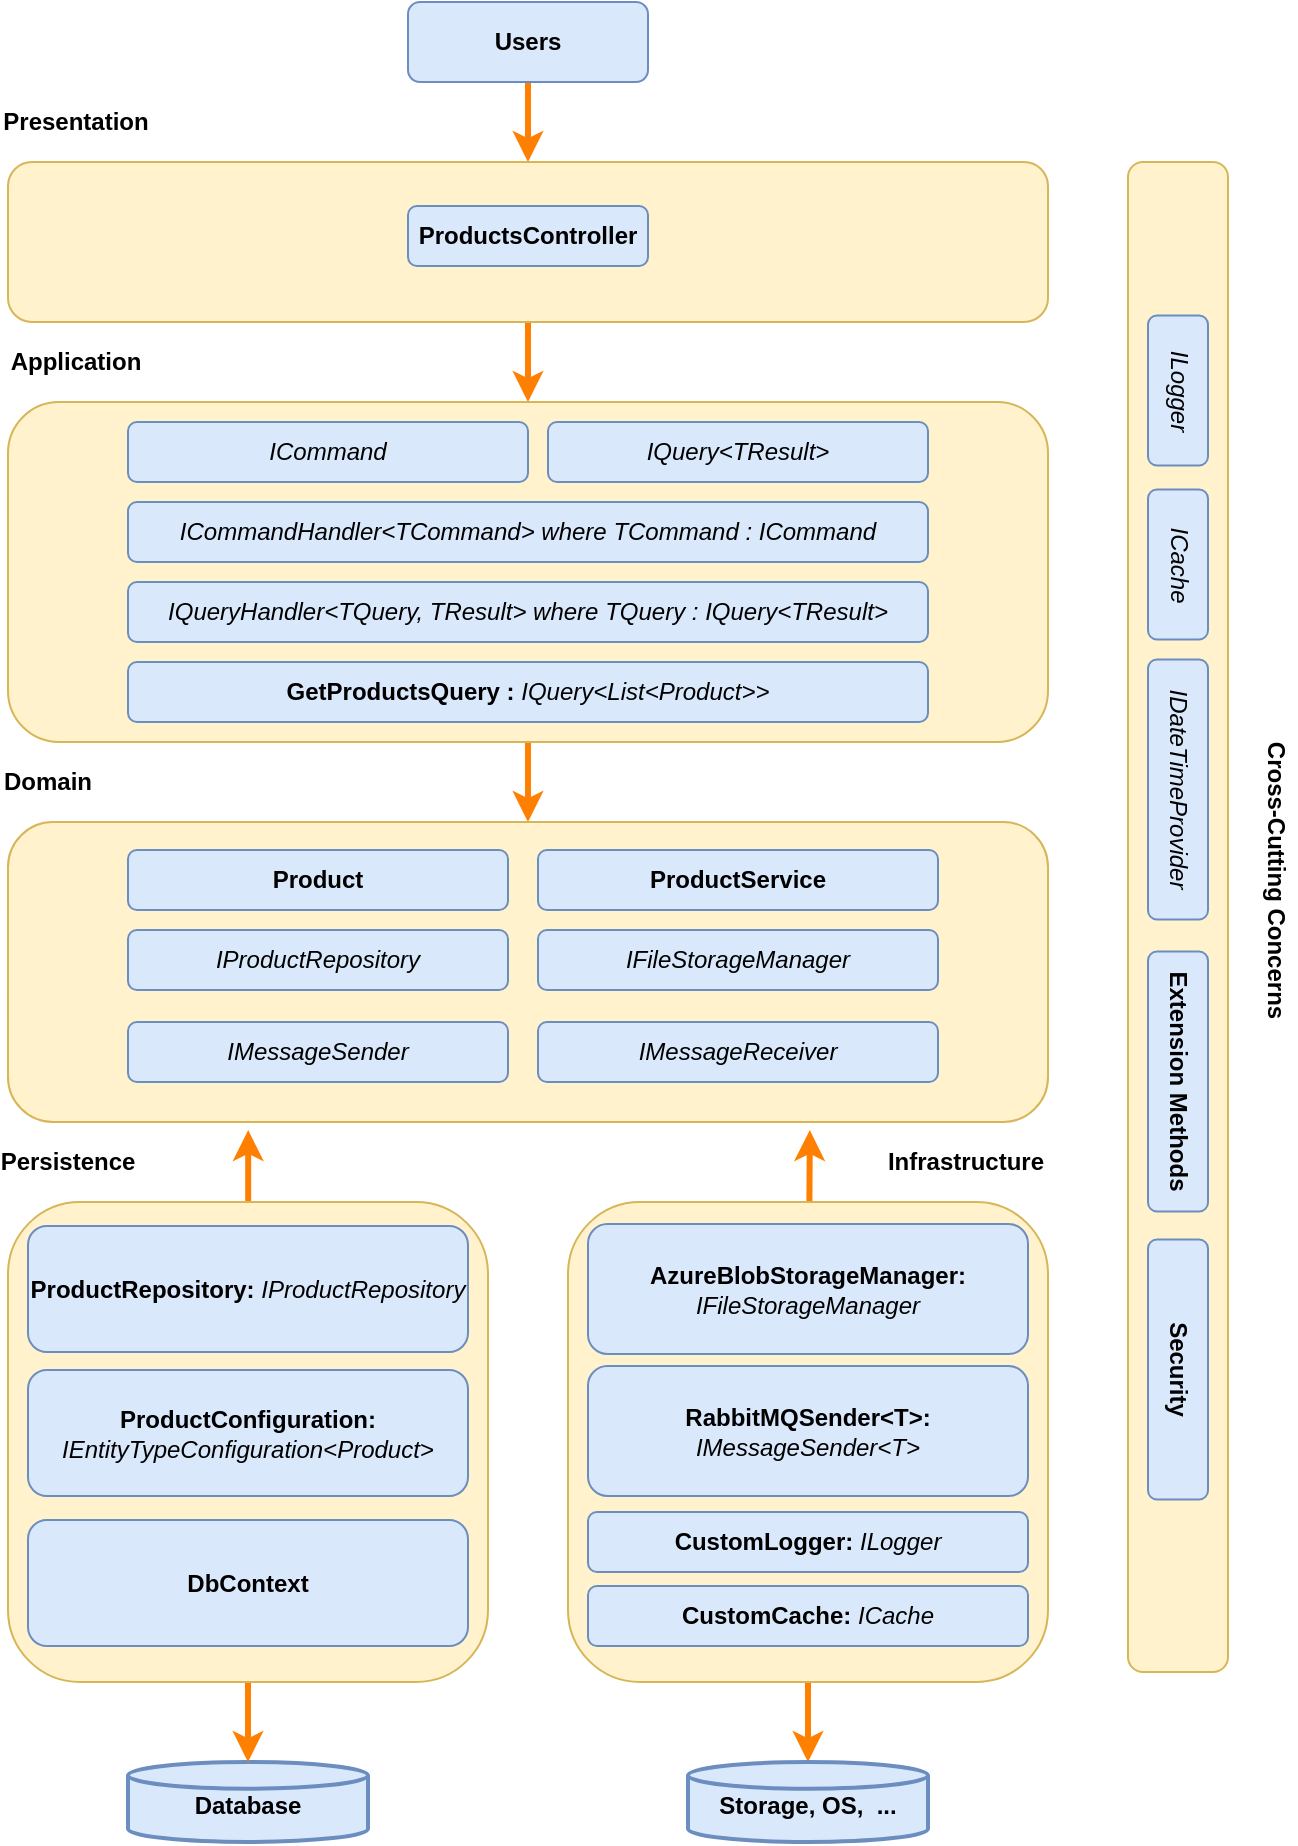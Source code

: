 <mxfile version="12.5.6"><diagram id="rOsOsXzstShcfSepX0iM" name="Page-1"><mxGraphModel dx="868" dy="460" grid="1" gridSize="10" guides="1" tooltips="1" connect="1" arrows="1" fold="1" page="1" pageScale="1" pageWidth="850" pageHeight="1100" math="0" shadow="0"><root><mxCell id="0"/><mxCell id="1" parent="0"/><mxCell id="hoIVqcJ50_7qzDen5r93-67" style="edgeStyle=none;rounded=0;orthogonalLoop=1;jettySize=auto;html=1;entryX=0.5;entryY=0;entryDx=0;entryDy=0;strokeColor=#FF8000;strokeWidth=3;fontColor=#000000;" parent="1" source="hoIVqcJ50_7qzDen5r93-1" target="hoIVqcJ50_7qzDen5r93-2" edge="1"><mxGeometry relative="1" as="geometry"/></mxCell><mxCell id="hoIVqcJ50_7qzDen5r93-1" value="Users" style="rounded=1;whiteSpace=wrap;html=1;fontStyle=1;fillColor=#dae8fc;strokeColor=#6c8ebf;" parent="1" vertex="1"><mxGeometry x="280" width="120" height="40" as="geometry"/></mxCell><mxCell id="hoIVqcJ50_7qzDen5r93-66" style="edgeStyle=none;rounded=0;orthogonalLoop=1;jettySize=auto;html=1;entryX=0.5;entryY=0;entryDx=0;entryDy=0;strokeColor=#FF8000;strokeWidth=3;fontColor=#000000;" parent="1" source="hoIVqcJ50_7qzDen5r93-2" target="hoIVqcJ50_7qzDen5r93-3" edge="1"><mxGeometry relative="1" as="geometry"/></mxCell><mxCell id="hoIVqcJ50_7qzDen5r93-2" value="" style="rounded=1;whiteSpace=wrap;html=1;fontStyle=1;fillColor=#fff2cc;strokeColor=#d6b656;" parent="1" vertex="1"><mxGeometry x="80" y="80" width="520" height="80" as="geometry"/></mxCell><mxCell id="hoIVqcJ50_7qzDen5r93-8" value="" style="edgeStyle=orthogonalEdgeStyle;rounded=0;orthogonalLoop=1;jettySize=auto;html=1;strokeWidth=3;strokeColor=#FF8000;" parent="1" source="hoIVqcJ50_7qzDen5r93-3" target="hoIVqcJ50_7qzDen5r93-4" edge="1"><mxGeometry relative="1" as="geometry"><Array as="points"><mxPoint x="400" y="300"/><mxPoint x="400" y="300"/></Array></mxGeometry></mxCell><mxCell id="hoIVqcJ50_7qzDen5r93-3" value="" style="rounded=1;whiteSpace=wrap;html=1;fontStyle=1;fillColor=#fff2cc;strokeColor=#d6b656;" parent="1" vertex="1"><mxGeometry x="80" y="200" width="520" height="170" as="geometry"/></mxCell><mxCell id="hoIVqcJ50_7qzDen5r93-4" value="" style="rounded=1;whiteSpace=wrap;html=1;fontStyle=1;fillColor=#fff2cc;strokeColor=#d6b656;" parent="1" vertex="1"><mxGeometry x="80" y="410" width="520" height="150" as="geometry"/></mxCell><mxCell id="hoIVqcJ50_7qzDen5r93-5" value="Database" style="strokeWidth=2;html=1;shape=mxgraph.flowchart.database;whiteSpace=wrap;fontStyle=1;spacingTop=3;fillColor=#dae8fc;strokeColor=#6c8ebf;" parent="1" vertex="1"><mxGeometry x="140" y="880" width="120" height="40" as="geometry"/></mxCell><mxCell id="hoIVqcJ50_7qzDen5r93-61" style="edgeStyle=none;rounded=0;orthogonalLoop=1;jettySize=auto;html=1;entryX=0.231;entryY=1.027;entryDx=0;entryDy=0;entryPerimeter=0;strokeColor=#FF8000;strokeWidth=3;fontColor=#000000;" parent="1" source="hoIVqcJ50_7qzDen5r93-13" target="hoIVqcJ50_7qzDen5r93-4" edge="1"><mxGeometry relative="1" as="geometry"/></mxCell><mxCell id="hoIVqcJ50_7qzDen5r93-64" style="edgeStyle=none;rounded=0;orthogonalLoop=1;jettySize=auto;html=1;entryX=0.5;entryY=0;entryDx=0;entryDy=0;entryPerimeter=0;strokeColor=#FF8000;strokeWidth=3;fontColor=#000000;" parent="1" source="hoIVqcJ50_7qzDen5r93-13" target="hoIVqcJ50_7qzDen5r93-5" edge="1"><mxGeometry relative="1" as="geometry"/></mxCell><mxCell id="hoIVqcJ50_7qzDen5r93-13" value="" style="rounded=1;whiteSpace=wrap;html=1;fontStyle=1;fillColor=#fff2cc;strokeColor=#d6b656;" parent="1" vertex="1"><mxGeometry x="80" y="600" width="240" height="240" as="geometry"/></mxCell><mxCell id="hoIVqcJ50_7qzDen5r93-63" style="edgeStyle=none;rounded=0;orthogonalLoop=1;jettySize=auto;html=1;entryX=0.771;entryY=1.027;entryDx=0;entryDy=0;entryPerimeter=0;strokeColor=#FF8000;strokeWidth=3;fontColor=#000000;" parent="1" source="hoIVqcJ50_7qzDen5r93-14" target="hoIVqcJ50_7qzDen5r93-4" edge="1"><mxGeometry relative="1" as="geometry"/></mxCell><mxCell id="hoIVqcJ50_7qzDen5r93-65" style="edgeStyle=none;rounded=0;orthogonalLoop=1;jettySize=auto;html=1;entryX=0.5;entryY=0;entryDx=0;entryDy=0;entryPerimeter=0;strokeColor=#FF8000;strokeWidth=3;fontColor=#000000;" parent="1" source="hoIVqcJ50_7qzDen5r93-14" target="hoIVqcJ50_7qzDen5r93-15" edge="1"><mxGeometry relative="1" as="geometry"/></mxCell><mxCell id="hoIVqcJ50_7qzDen5r93-14" value="" style="rounded=1;whiteSpace=wrap;html=1;fontStyle=1;fillColor=#fff2cc;strokeColor=#d6b656;" parent="1" vertex="1"><mxGeometry x="360" y="600" width="240" height="240" as="geometry"/></mxCell><mxCell id="hoIVqcJ50_7qzDen5r93-15" value="Storage, OS,&amp;nbsp; ..." style="strokeWidth=2;html=1;shape=mxgraph.flowchart.database;whiteSpace=wrap;fontStyle=1;spacingTop=3;fillColor=#dae8fc;strokeColor=#6c8ebf;" parent="1" vertex="1"><mxGeometry x="420" y="880" width="120" height="40" as="geometry"/></mxCell><mxCell id="hoIVqcJ50_7qzDen5r93-22" value="" style="rounded=1;whiteSpace=wrap;html=1;fontStyle=1;fillColor=#fff2cc;strokeColor=#d6b656;rotation=90;" parent="1" vertex="1"><mxGeometry x="287.5" y="432.5" width="755" height="50" as="geometry"/></mxCell><mxCell id="hoIVqcJ50_7qzDen5r93-45" value="ProductsController" style="rounded=1;whiteSpace=wrap;html=1;fillColor=#dae8fc;align=center;fontStyle=1;strokeColor=#6c8ebf;" parent="1" vertex="1"><mxGeometry x="280" y="102" width="120" height="30" as="geometry"/></mxCell><mxCell id="hoIVqcJ50_7qzDen5r93-46" value="ICommand" style="rounded=1;whiteSpace=wrap;html=1;fillColor=#dae8fc;align=center;strokeColor=#6c8ebf;fontStyle=2" parent="1" vertex="1"><mxGeometry x="140" y="210" width="200" height="30" as="geometry"/></mxCell><mxCell id="hoIVqcJ50_7qzDen5r93-47" value="IQuery&amp;lt;TResult&amp;gt;" style="rounded=1;whiteSpace=wrap;html=1;fillColor=#dae8fc;align=center;strokeColor=#6c8ebf;fontStyle=2" parent="1" vertex="1"><mxGeometry x="350" y="210" width="190" height="30" as="geometry"/></mxCell><mxCell id="hoIVqcJ50_7qzDen5r93-48" value="GetProductsQuery : &lt;i style=&quot;font-weight: normal&quot;&gt;IQuery&amp;lt;List&amp;lt;Product&amp;gt;&amp;gt;&lt;/i&gt;" style="rounded=1;whiteSpace=wrap;html=1;fillColor=#dae8fc;align=center;strokeColor=#6c8ebf;fontStyle=1" parent="1" vertex="1"><mxGeometry x="140" y="330" width="400" height="30" as="geometry"/></mxCell><mxCell id="hoIVqcJ50_7qzDen5r93-49" value="&lt;div&gt;ICommandHandler&amp;lt;TCommand&amp;gt;&amp;nbsp;&lt;span&gt;where TCommand : ICommand&lt;/span&gt;&lt;/div&gt;" style="rounded=1;whiteSpace=wrap;html=1;fillColor=#dae8fc;align=center;strokeColor=#6c8ebf;fontStyle=2" parent="1" vertex="1"><mxGeometry x="140" y="250" width="400" height="30" as="geometry"/></mxCell><mxCell id="hoIVqcJ50_7qzDen5r93-50" value="&lt;div&gt;IQueryHandler&amp;lt;TQuery, TResult&amp;gt;&amp;nbsp;&lt;span&gt;where TQuery : IQuery&amp;lt;TResult&amp;gt;&lt;/span&gt;&lt;/div&gt;" style="rounded=1;whiteSpace=wrap;html=1;fillColor=#dae8fc;align=center;strokeColor=#6c8ebf;fontStyle=2" parent="1" vertex="1"><mxGeometry x="140" y="290" width="400" height="30" as="geometry"/></mxCell><mxCell id="hoIVqcJ50_7qzDen5r93-51" value="Product" style="rounded=1;whiteSpace=wrap;html=1;fillColor=#dae8fc;align=center;strokeColor=#6c8ebf;fontStyle=1" parent="1" vertex="1"><mxGeometry x="140" y="424" width="190" height="30" as="geometry"/></mxCell><mxCell id="hoIVqcJ50_7qzDen5r93-52" value="ProductService" style="rounded=1;whiteSpace=wrap;html=1;fillColor=#dae8fc;align=center;strokeColor=#6c8ebf;fontStyle=1" parent="1" vertex="1"><mxGeometry x="345" y="424" width="200" height="30" as="geometry"/></mxCell><mxCell id="hoIVqcJ50_7qzDen5r93-53" value="IProductRepository" style="rounded=1;whiteSpace=wrap;html=1;fillColor=#dae8fc;align=center;strokeColor=#6c8ebf;fontStyle=2" parent="1" vertex="1"><mxGeometry x="140" y="464" width="190" height="30" as="geometry"/></mxCell><mxCell id="hoIVqcJ50_7qzDen5r93-54" value="IFileStorageManager" style="rounded=1;whiteSpace=wrap;html=1;fillColor=#dae8fc;align=center;strokeColor=#6c8ebf;fontStyle=2" parent="1" vertex="1"><mxGeometry x="345" y="464" width="200" height="30" as="geometry"/></mxCell><mxCell id="hoIVqcJ50_7qzDen5r93-55" value="ProductRepository: &lt;i style=&quot;font-weight: normal&quot;&gt;IProductRepository&lt;/i&gt;" style="rounded=1;whiteSpace=wrap;html=1;fillColor=#dae8fc;align=center;strokeColor=#6c8ebf;fontStyle=1" parent="1" vertex="1"><mxGeometry x="90" y="612" width="220" height="63" as="geometry"/></mxCell><mxCell id="hoIVqcJ50_7qzDen5r93-56" value="AzureBlobStorageManager: &lt;i style=&quot;font-weight: normal&quot;&gt;IFileStorageManager&lt;/i&gt;" style="rounded=1;whiteSpace=wrap;html=1;fillColor=#dae8fc;align=center;strokeColor=#6c8ebf;fontStyle=1" parent="1" vertex="1"><mxGeometry x="370" y="611" width="220" height="65" as="geometry"/></mxCell><mxCell id="hoIVqcJ50_7qzDen5r93-57" value="IMessageSender" style="rounded=1;whiteSpace=wrap;html=1;fillColor=#dae8fc;align=center;strokeColor=#6c8ebf;fontStyle=2" parent="1" vertex="1"><mxGeometry x="140" y="510" width="190" height="30" as="geometry"/></mxCell><mxCell id="hoIVqcJ50_7qzDen5r93-58" value="IMessageReceiver" style="rounded=1;whiteSpace=wrap;html=1;fillColor=#dae8fc;align=center;strokeColor=#6c8ebf;fontStyle=2" parent="1" vertex="1"><mxGeometry x="345" y="510" width="200" height="30" as="geometry"/></mxCell><mxCell id="hoIVqcJ50_7qzDen5r93-59" value="RabbitMQSender&amp;lt;T&amp;gt;: &lt;i style=&quot;font-weight: normal&quot;&gt;IMessageSender&amp;lt;T&amp;gt;&lt;/i&gt;" style="rounded=1;whiteSpace=wrap;html=1;fillColor=#dae8fc;align=center;strokeColor=#6c8ebf;fontStyle=1" parent="1" vertex="1"><mxGeometry x="370" y="682" width="220" height="65" as="geometry"/></mxCell><mxCell id="hoIVqcJ50_7qzDen5r93-60" value="ProductConfiguration: &lt;i style=&quot;font-weight: normal&quot;&gt;IEntityTypeConfiguration&amp;lt;Product&amp;gt;&lt;/i&gt;" style="rounded=1;whiteSpace=wrap;html=1;fillColor=#dae8fc;align=center;strokeColor=#6c8ebf;fontStyle=1" parent="1" vertex="1"><mxGeometry x="90" y="684" width="220" height="63" as="geometry"/></mxCell><mxCell id="hoIVqcJ50_7qzDen5r93-68" value="&lt;i&gt;ILogger&lt;/i&gt;" style="rounded=1;whiteSpace=wrap;html=1;fillColor=#dae8fc;align=center;fontStyle=0;strokeColor=#6c8ebf;direction=east;flipH=0;flipV=0;rotation=90;" parent="1" vertex="1"><mxGeometry x="627.5" y="179.25" width="75" height="30" as="geometry"/></mxCell><mxCell id="hoIVqcJ50_7qzDen5r93-69" value="&lt;i&gt;ICache&lt;/i&gt;" style="rounded=1;whiteSpace=wrap;html=1;fillColor=#dae8fc;align=center;fontStyle=0;strokeColor=#6c8ebf;rotation=90;" parent="1" vertex="1"><mxGeometry x="627.5" y="266.25" width="75" height="30" as="geometry"/></mxCell><mxCell id="hoIVqcJ50_7qzDen5r93-71" value="&lt;i&gt;IDateTimeProvider&lt;/i&gt;" style="rounded=1;whiteSpace=wrap;html=1;fillColor=#dae8fc;align=center;fontStyle=0;strokeColor=#6c8ebf;rotation=90;" parent="1" vertex="1"><mxGeometry x="600" y="378.75" width="130" height="30" as="geometry"/></mxCell><mxCell id="hoIVqcJ50_7qzDen5r93-77" value="&lt;span&gt;Extension Methods&lt;/span&gt;" style="rounded=1;whiteSpace=wrap;html=1;fillColor=#dae8fc;align=center;fontStyle=1;strokeColor=#6c8ebf;rotation=90;" parent="1" vertex="1"><mxGeometry x="600" y="524.75" width="130" height="30" as="geometry"/></mxCell><mxCell id="hoIVqcJ50_7qzDen5r93-78" value="&lt;span&gt;Security&lt;/span&gt;" style="rounded=1;whiteSpace=wrap;html=1;fillColor=#dae8fc;align=center;fontStyle=1;strokeColor=#6c8ebf;rotation=90;" parent="1" vertex="1"><mxGeometry x="600" y="668.75" width="130" height="30" as="geometry"/></mxCell><mxCell id="hoIVqcJ50_7qzDen5r93-79" value="Persistence" style="text;html=1;strokeColor=none;fillColor=none;align=center;verticalAlign=middle;whiteSpace=wrap;rounded=0;fontColor=#000000;fontStyle=1" parent="1" vertex="1"><mxGeometry x="90" y="570" width="40" height="20" as="geometry"/></mxCell><mxCell id="hoIVqcJ50_7qzDen5r93-80" value="Infrastructure" style="text;html=1;strokeColor=none;fillColor=none;align=right;verticalAlign=middle;whiteSpace=wrap;rounded=0;fontColor=#000000;fontStyle=1" parent="1" vertex="1"><mxGeometry x="540" y="570" width="60" height="20" as="geometry"/></mxCell><mxCell id="hoIVqcJ50_7qzDen5r93-81" value="Application" style="text;html=1;strokeColor=none;fillColor=none;align=center;verticalAlign=middle;whiteSpace=wrap;rounded=0;fontColor=#000000;fontStyle=1" parent="1" vertex="1"><mxGeometry x="94" y="170" width="40" height="20" as="geometry"/></mxCell><mxCell id="hoIVqcJ50_7qzDen5r93-82" value="Presentation" style="text;html=1;strokeColor=none;fillColor=none;align=center;verticalAlign=middle;whiteSpace=wrap;rounded=0;fontColor=#000000;fontStyle=1" parent="1" vertex="1"><mxGeometry x="94" y="50" width="40" height="20" as="geometry"/></mxCell><mxCell id="hoIVqcJ50_7qzDen5r93-84" value="Domain" style="text;html=1;strokeColor=none;fillColor=none;align=center;verticalAlign=middle;whiteSpace=wrap;rounded=0;fontColor=#000000;fontStyle=1" parent="1" vertex="1"><mxGeometry x="80" y="380" width="40" height="20" as="geometry"/></mxCell><mxCell id="hoIVqcJ50_7qzDen5r93-85" value="Cross-Cutting Concerns" style="text;html=1;strokeColor=none;fillColor=none;align=center;verticalAlign=middle;whiteSpace=wrap;rounded=0;fontColor=#000000;rotation=90;fontStyle=1" parent="1" vertex="1"><mxGeometry x="600" y="429" width="227.5" height="20" as="geometry"/></mxCell><mxCell id="hoIVqcJ50_7qzDen5r93-88" value="CustomLogger: &lt;i style=&quot;font-weight: normal&quot;&gt;ILogger&lt;/i&gt;" style="rounded=1;whiteSpace=wrap;html=1;fillColor=#dae8fc;align=center;strokeColor=#6c8ebf;fontStyle=1" parent="1" vertex="1"><mxGeometry x="370" y="755" width="220" height="30" as="geometry"/></mxCell><mxCell id="hoIVqcJ50_7qzDen5r93-89" value="DbContext" style="rounded=1;whiteSpace=wrap;html=1;fillColor=#dae8fc;align=center;strokeColor=#6c8ebf;fontStyle=1" parent="1" vertex="1"><mxGeometry x="90" y="759" width="220" height="63" as="geometry"/></mxCell><mxCell id="hoIVqcJ50_7qzDen5r93-90" value="CustomCache: &lt;i style=&quot;font-weight: normal&quot;&gt;ICache&lt;/i&gt;" style="rounded=1;whiteSpace=wrap;html=1;fillColor=#dae8fc;align=center;strokeColor=#6c8ebf;fontStyle=1" parent="1" vertex="1"><mxGeometry x="370" y="792" width="220" height="30" as="geometry"/></mxCell></root></mxGraphModel></diagram></mxfile>